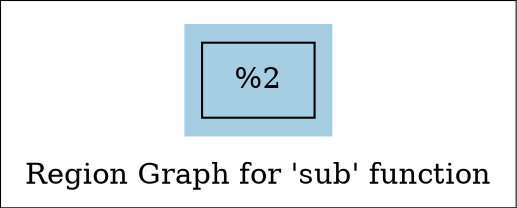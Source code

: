 digraph "Region Graph for 'sub' function" {
	label="Region Graph for 'sub' function";

	Node0x55896a6ff1a0 [shape=record,label="{%2 }"];
	colorscheme = "paired12"
        subgraph cluster_0x55896a705540 {
          label = "";
          style = filled;
          color = 1
          Node0x55896a6ff1a0;
        }
}
